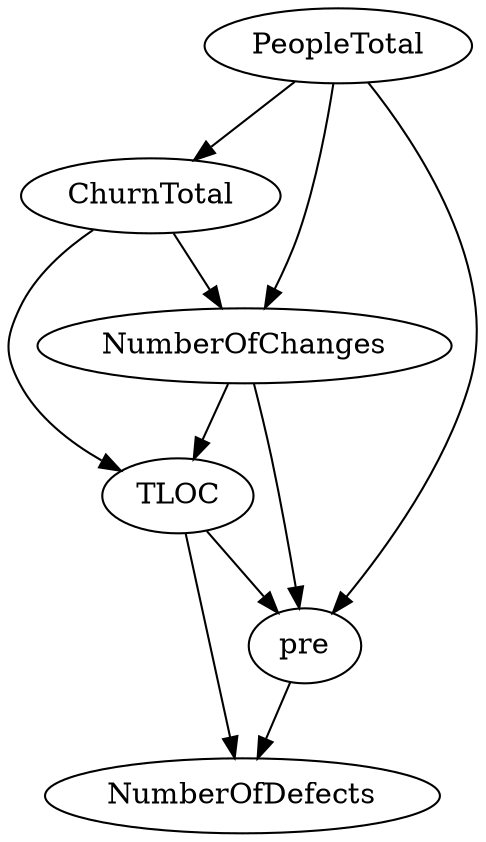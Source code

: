 digraph {
   PeopleTotal;
   NumberOfChanges;
   ChurnTotal;
   TLOC;
   pre;
   NumberOfDefects;
   PeopleTotal -> NumberOfChanges;
   PeopleTotal -> ChurnTotal;
   PeopleTotal -> pre;
   NumberOfChanges -> TLOC;
   NumberOfChanges -> pre;
   ChurnTotal -> NumberOfChanges;
   ChurnTotal -> TLOC;
   TLOC -> pre;
   TLOC -> NumberOfDefects;
   pre -> NumberOfDefects;
}

